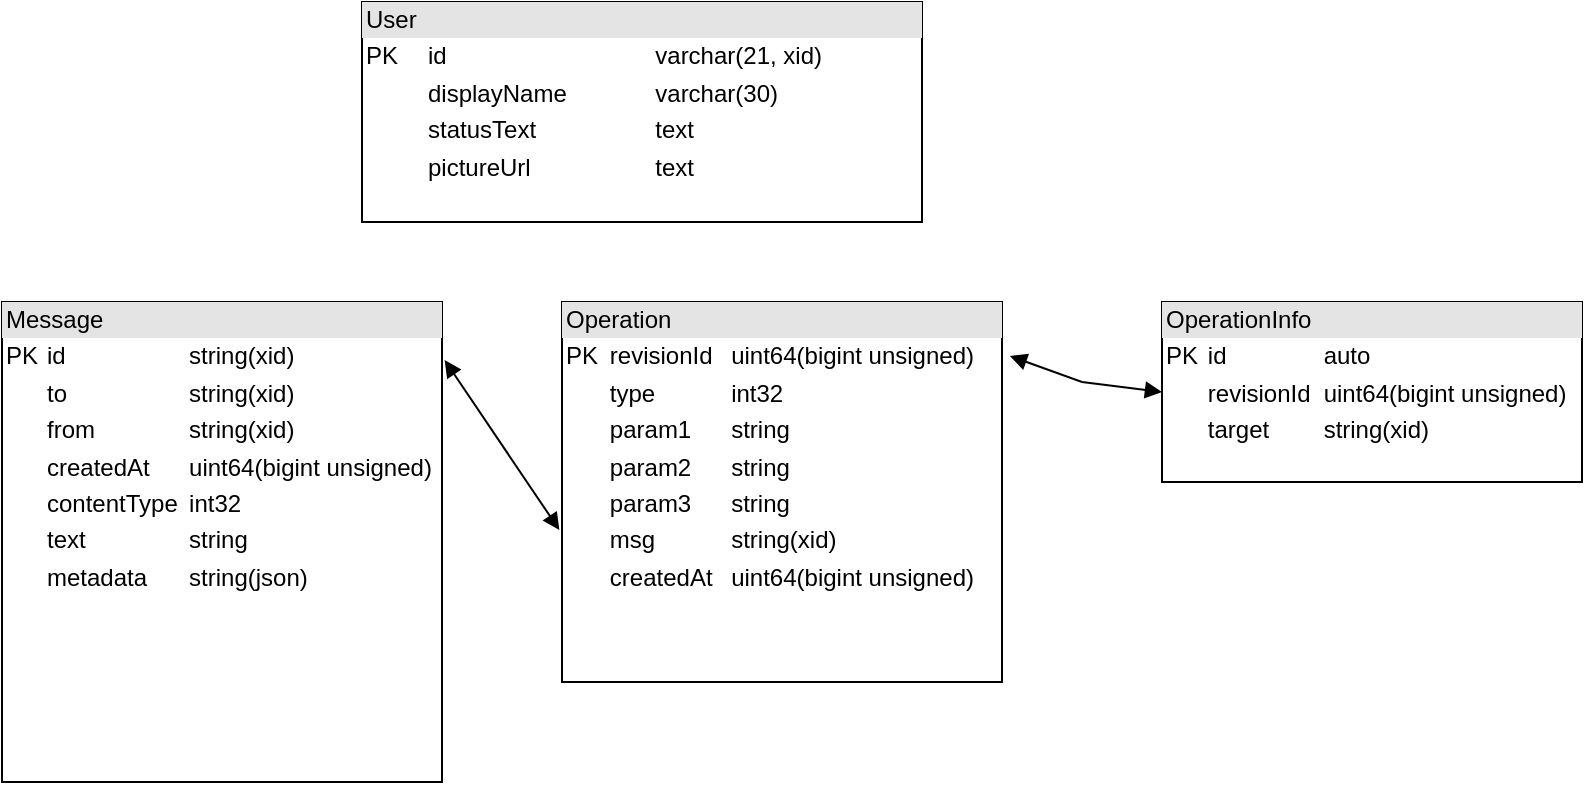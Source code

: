<mxfile version="16.0.0" type="device"><diagram id="C5RBs43oDa-KdzZeNtuy" name="Page-1"><mxGraphModel dx="1133" dy="672" grid="1" gridSize="10" guides="1" tooltips="1" connect="1" arrows="1" fold="1" page="1" pageScale="1" pageWidth="827" pageHeight="1169" math="0" shadow="0"><root><mxCell id="WIyWlLk6GJQsqaUBKTNV-0"/><mxCell id="WIyWlLk6GJQsqaUBKTNV-1" parent="WIyWlLk6GJQsqaUBKTNV-0"/><mxCell id="deALiUe71ssOCGpCdNq--19" value="&lt;div style=&quot;box-sizing: border-box ; width: 100% ; background: #e4e4e4 ; padding: 2px&quot;&gt;Operation&lt;/div&gt;&lt;table style=&quot;width: 100% ; font-size: 1em&quot; cellpadding=&quot;2&quot; cellspacing=&quot;0&quot;&gt;&lt;tbody&gt;&lt;tr&gt;&lt;td&gt;PK&lt;/td&gt;&lt;td&gt;revisionId&lt;/td&gt;&lt;td&gt;uint64(bigint unsigned)&lt;/td&gt;&lt;/tr&gt;&lt;tr&gt;&lt;td&gt;&lt;br&gt;&lt;/td&gt;&lt;td&gt;type&lt;/td&gt;&lt;td&gt;int32&lt;/td&gt;&lt;/tr&gt;&lt;tr&gt;&lt;td&gt;&lt;/td&gt;&lt;td&gt;param1&lt;/td&gt;&lt;td&gt;string&lt;/td&gt;&lt;/tr&gt;&lt;tr&gt;&lt;td&gt;&lt;br&gt;&lt;/td&gt;&lt;td&gt;param2&lt;/td&gt;&lt;td&gt;string&lt;/td&gt;&lt;/tr&gt;&lt;tr&gt;&lt;td&gt;&lt;br&gt;&lt;/td&gt;&lt;td&gt;param3&lt;/td&gt;&lt;td&gt;string&lt;/td&gt;&lt;/tr&gt;&lt;tr&gt;&lt;td&gt;&lt;br&gt;&lt;/td&gt;&lt;td&gt;msg&lt;/td&gt;&lt;td&gt;string(xid)&lt;/td&gt;&lt;/tr&gt;&lt;tr&gt;&lt;td&gt;&lt;br&gt;&lt;/td&gt;&lt;td&gt;createdAt&lt;/td&gt;&lt;td&gt;uint64(bigint unsigned)&lt;/td&gt;&lt;/tr&gt;&lt;/tbody&gt;&lt;/table&gt;" style="verticalAlign=top;align=left;overflow=fill;html=1;" parent="WIyWlLk6GJQsqaUBKTNV-1" vertex="1"><mxGeometry x="280" y="310" width="220" height="190" as="geometry"/></mxCell><mxCell id="deALiUe71ssOCGpCdNq--20" value="&lt;div style=&quot;box-sizing: border-box ; width: 100% ; background: #e4e4e4 ; padding: 2px&quot;&gt;OperationInfo&lt;/div&gt;&lt;table style=&quot;width: 100% ; font-size: 1em&quot; cellpadding=&quot;2&quot; cellspacing=&quot;0&quot;&gt;&lt;tbody&gt;&lt;tr&gt;&lt;td&gt;PK&lt;/td&gt;&lt;td&gt;id&lt;/td&gt;&lt;td&gt;auto&lt;/td&gt;&lt;/tr&gt;&lt;tr&gt;&lt;td&gt;&lt;br&gt;&lt;/td&gt;&lt;td&gt;revisionId&lt;/td&gt;&lt;td&gt;uint64(bigint unsigned)&lt;/td&gt;&lt;/tr&gt;&lt;tr&gt;&lt;td&gt;&lt;/td&gt;&lt;td&gt;target&lt;/td&gt;&lt;td&gt;string(xid)&lt;/td&gt;&lt;/tr&gt;&lt;/tbody&gt;&lt;/table&gt;" style="verticalAlign=top;align=left;overflow=fill;html=1;" parent="WIyWlLk6GJQsqaUBKTNV-1" vertex="1"><mxGeometry x="580" y="310" width="210" height="90" as="geometry"/></mxCell><mxCell id="deALiUe71ssOCGpCdNq--26" value="&lt;div style=&quot;box-sizing: border-box ; width: 100% ; background: #e4e4e4 ; padding: 2px&quot;&gt;Message&lt;/div&gt;&lt;table style=&quot;width: 100% ; font-size: 1em&quot; cellpadding=&quot;2&quot; cellspacing=&quot;0&quot;&gt;&lt;tbody&gt;&lt;tr&gt;&lt;td&gt;PK&lt;/td&gt;&lt;td&gt;id&lt;/td&gt;&lt;td&gt;string(xid)&lt;/td&gt;&lt;/tr&gt;&lt;tr&gt;&lt;td&gt;&lt;br&gt;&lt;/td&gt;&lt;td&gt;to&lt;/td&gt;&lt;td&gt;string(xid)&lt;/td&gt;&lt;/tr&gt;&lt;tr&gt;&lt;td&gt;&lt;/td&gt;&lt;td&gt;from&lt;/td&gt;&lt;td&gt;string(xid)&lt;/td&gt;&lt;/tr&gt;&lt;tr&gt;&lt;td&gt;&lt;br&gt;&lt;/td&gt;&lt;td&gt;createdAt&lt;/td&gt;&lt;td&gt;uint64(bigint unsigned)&lt;/td&gt;&lt;/tr&gt;&lt;tr&gt;&lt;td&gt;&lt;br&gt;&lt;/td&gt;&lt;td&gt;contentType&lt;/td&gt;&lt;td&gt;int32&lt;/td&gt;&lt;/tr&gt;&lt;tr&gt;&lt;td&gt;&lt;br&gt;&lt;/td&gt;&lt;td&gt;text&lt;/td&gt;&lt;td&gt;string&lt;/td&gt;&lt;/tr&gt;&lt;tr&gt;&lt;td&gt;&lt;br&gt;&lt;/td&gt;&lt;td&gt;metadata&lt;/td&gt;&lt;td&gt;string(json)&lt;/td&gt;&lt;/tr&gt;&lt;/tbody&gt;&lt;/table&gt;" style="verticalAlign=top;align=left;overflow=fill;html=1;" parent="WIyWlLk6GJQsqaUBKTNV-1" vertex="1"><mxGeometry y="310" width="220" height="240" as="geometry"/></mxCell><mxCell id="deALiUe71ssOCGpCdNq--27" value="" style="endArrow=block;startArrow=block;endFill=1;startFill=1;html=1;rounded=0;entryX=0;entryY=0.5;entryDx=0;entryDy=0;exitX=1.018;exitY=0.142;exitDx=0;exitDy=0;exitPerimeter=0;" parent="WIyWlLk6GJQsqaUBKTNV-1" target="deALiUe71ssOCGpCdNq--20" edge="1" source="deALiUe71ssOCGpCdNq--19"><mxGeometry width="160" relative="1" as="geometry"><mxPoint x="490" y="190" as="sourcePoint"/><mxPoint x="680" y="180" as="targetPoint"/><Array as="points"><mxPoint x="540" y="350"/></Array></mxGeometry></mxCell><mxCell id="deALiUe71ssOCGpCdNq--28" value="" style="endArrow=block;startArrow=block;endFill=1;startFill=1;html=1;rounded=0;entryX=-0.006;entryY=0.6;entryDx=0;entryDy=0;exitX=1.006;exitY=0.121;exitDx=0;exitDy=0;exitPerimeter=0;entryPerimeter=0;" parent="WIyWlLk6GJQsqaUBKTNV-1" source="deALiUe71ssOCGpCdNq--26" target="deALiUe71ssOCGpCdNq--19" edge="1"><mxGeometry width="160" relative="1" as="geometry"><mxPoint x="240" y="100" as="sourcePoint"/><mxPoint x="350" y="125" as="targetPoint"/></mxGeometry></mxCell><mxCell id="SOErS808GcCX_XjD1m2_-1" value="&lt;div style=&quot;box-sizing: border-box ; width: 100% ; background: #e4e4e4 ; padding: 2px&quot;&gt;User&lt;/div&gt;&lt;table style=&quot;width: 100% ; font-size: 1em&quot; cellpadding=&quot;2&quot; cellspacing=&quot;0&quot;&gt;&lt;tbody&gt;&lt;tr&gt;&lt;td&gt;PK&lt;/td&gt;&lt;td&gt;id&lt;/td&gt;&lt;td&gt;varchar(21, xid)&lt;/td&gt;&lt;/tr&gt;&lt;tr&gt;&lt;td&gt;&lt;br&gt;&lt;/td&gt;&lt;td&gt;displayName&lt;/td&gt;&lt;td&gt;varchar(30)&lt;/td&gt;&lt;/tr&gt;&lt;tr&gt;&lt;td&gt;&lt;/td&gt;&lt;td&gt;statusText&lt;/td&gt;&lt;td&gt;text&lt;/td&gt;&lt;/tr&gt;&lt;tr&gt;&lt;td&gt;&lt;br&gt;&lt;/td&gt;&lt;td&gt;pictureUrl&lt;/td&gt;&lt;td&gt;text&lt;/td&gt;&lt;/tr&gt;&lt;/tbody&gt;&lt;/table&gt;" style="verticalAlign=top;align=left;overflow=fill;html=1;" vertex="1" parent="WIyWlLk6GJQsqaUBKTNV-1"><mxGeometry x="180" y="160" width="280" height="110" as="geometry"/></mxCell></root></mxGraphModel></diagram></mxfile>